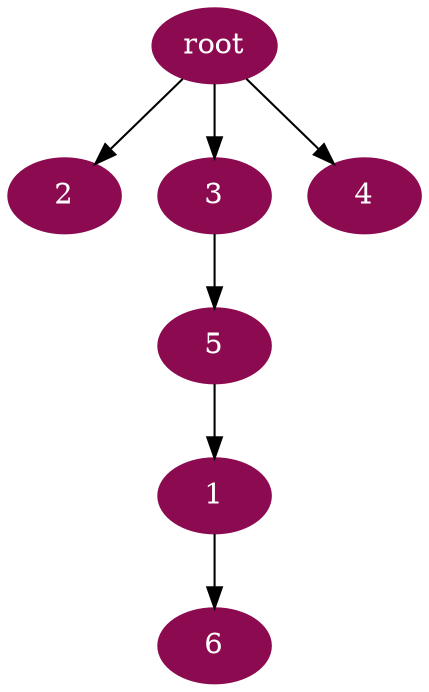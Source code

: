 digraph G {
node [color=deeppink4, style=filled, fontcolor=white];
5 -> 1;
"root" -> 2;
"root" -> 3;
"root" -> 4;
3 -> 5;
1 -> 6;
}
